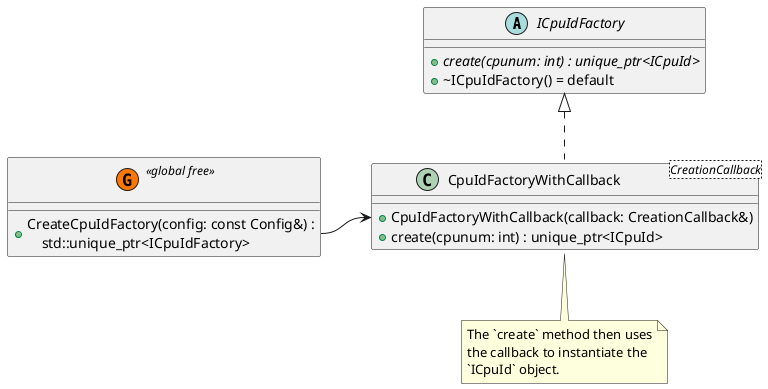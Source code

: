 @startuml ICpuIdFactory

abstract class ICpuIdFactory {
    +{abstract} create(cpunum: int) : unique_ptr<ICpuId>
    +~ICpuIdFactory() = default
}

class " " as Global <<(G,#FF7700) global free>> {
    +CreateCpuIdFactory(config: const Config&) :\n    std::unique_ptr<ICpuIdFactory>
}

class CpuIdFactoryWithCallback<CreationCallback> {
    +CpuIdFactoryWithCallback(callback: CreationCallback&)
    +create(cpunum: int) : unique_ptr<ICpuId>
}
note bottom
    The `create` method then uses
    the callback to instantiate the
    `ICpuId` object.
end note

ICpuIdFactory <|.d. CpuIdFactoryWithCallback

Global::CreateCpuIdFactory -r-> CpuIdFactoryWithCallback::CpuIdFactoryWithCallback

@enduml
